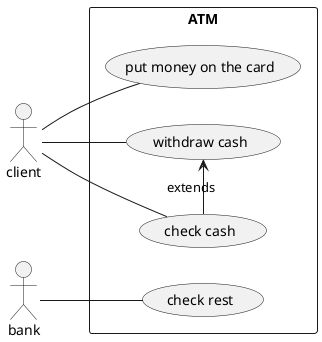 @startuml
left to right direction
skinparam packageStyle rect
actor client
actor bank
rectangle ATM {
  client-- (check cash)
  client-- (withdraw cash)
  client-- (put money on the card)
  (withdraw cash) <- (check cash) : extends
  bank -- (check rest)
}
@enduml
